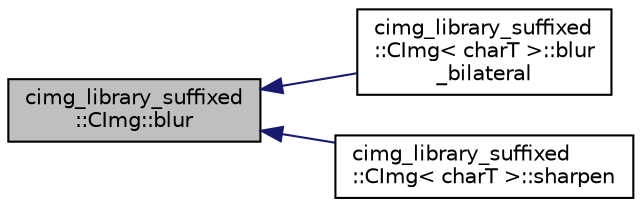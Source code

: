 digraph "cimg_library_suffixed::CImg::blur"
{
  edge [fontname="Helvetica",fontsize="10",labelfontname="Helvetica",labelfontsize="10"];
  node [fontname="Helvetica",fontsize="10",shape=record];
  rankdir="LR";
  Node579 [label="cimg_library_suffixed\l::CImg::blur",height=0.2,width=0.4,color="black", fillcolor="grey75", style="filled", fontcolor="black"];
  Node579 -> Node580 [dir="back",color="midnightblue",fontsize="10",style="solid",fontname="Helvetica"];
  Node580 [label="cimg_library_suffixed\l::CImg\< charT \>::blur\l_bilateral",height=0.2,width=0.4,color="black", fillcolor="white", style="filled",URL="$structcimg__library__suffixed_1_1_c_img.html#ab19d123867d5a2ed56fe1b016267bfe7",tooltip="Blur image, with the joint bilateral filter. "];
  Node579 -> Node581 [dir="back",color="midnightblue",fontsize="10",style="solid",fontname="Helvetica"];
  Node581 [label="cimg_library_suffixed\l::CImg\< charT \>::sharpen",height=0.2,width=0.4,color="black", fillcolor="white", style="filled",URL="$structcimg__library__suffixed_1_1_c_img.html#ae884ac4a2168d7411b004a4e8c6869e5",tooltip="Sharpen image. "];
}
